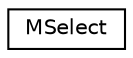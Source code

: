 digraph G
{
  edge [fontname="Helvetica",fontsize="10",labelfontname="Helvetica",labelfontsize="10"];
  node [fontname="Helvetica",fontsize="10",shape=record];
  rankdir=LR;
  Node1 [label="MSelect",height=0.2,width=0.4,color="black", fillcolor="white", style="filled",URL="$d8/dd9/structMSelect.html"];
}

